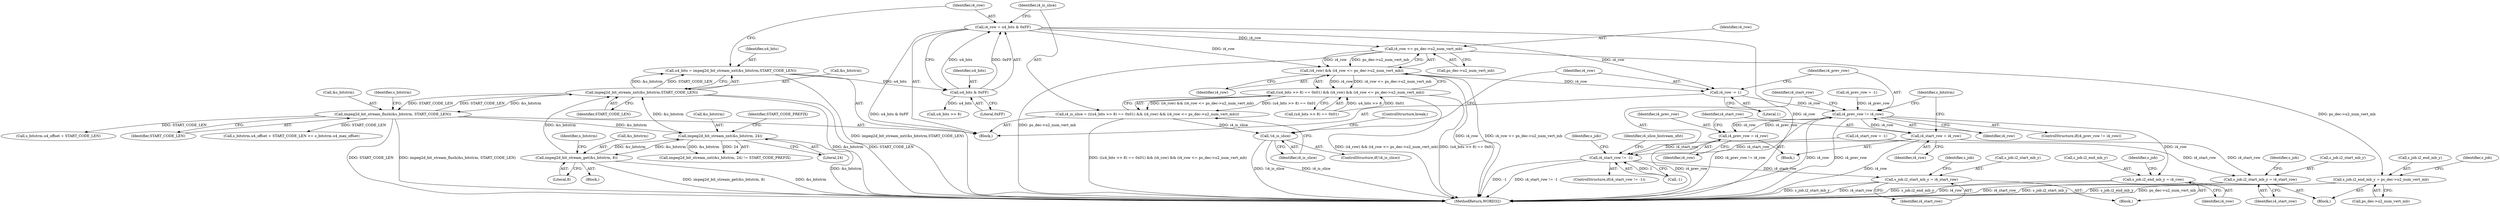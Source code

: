 digraph "0_Android_ba604d336b40fd4bde1622f64d67135bdbd61301_0@pointer" {
"1000272" [label="(Call,i4_row <= ps_dec->u2_num_vert_mb)"];
"1000257" [label="(Call,i4_row = u4_bits & 0xFF)"];
"1000259" [label="(Call,u4_bits & 0xFF)"];
"1000251" [label="(Call,u4_bits = impeg2d_bit_stream_nxt(&s_bitstrm,START_CODE_LEN))"];
"1000253" [label="(Call,impeg2d_bit_stream_nxt(&s_bitstrm,START_CODE_LEN))"];
"1000369" [label="(Call,impeg2d_bit_stream_get(&s_bitstrm, 8))"];
"1000363" [label="(Call,impeg2d_bit_stream_nxt(&s_bitstrm, 24))"];
"1000357" [label="(Call,impeg2d_bit_stream_flush(&s_bitstrm, START_CODE_LEN))"];
"1000270" [label="(Call,(i4_row) && (i4_row <= ps_dec->u2_num_vert_mb))"];
"1000264" [label="(Call,((u4_bits >> 8) == 0x01) && (i4_row) && (i4_row <= ps_dec->u2_num_vert_mb))"];
"1000262" [label="(Call,i4_is_slice = (((u4_bits >> 8) == 0x01) && (i4_row) && (i4_row <= ps_dec->u2_num_vert_mb)))"];
"1000278" [label="(Call,!i4_is_slice)"];
"1000281" [label="(Call,i4_row -= 1)"];
"1000285" [label="(Call,i4_prev_row != i4_row)"];
"1000302" [label="(Call,s_job.i2_end_mb_y = i4_row)"];
"1000351" [label="(Call,i4_prev_row = i4_row)"];
"1000354" [label="(Call,i4_start_row = i4_row)"];
"1000290" [label="(Call,i4_start_row != -1)"];
"1000297" [label="(Call,s_job.i2_start_mb_y = i4_start_row)"];
"1000386" [label="(Call,s_job.i2_start_mb_y = i4_start_row)"];
"1000391" [label="(Call,s_job.i2_end_mb_y = ps_dec->u2_num_vert_mb)"];
"1000266" [label="(Call,u4_bits >> 8)"];
"1000353" [label="(Identifier,i4_row)"];
"1000261" [label="(Literal,0xFF)"];
"1000352" [label="(Identifier,i4_prev_row)"];
"1000284" [label="(ControlStructure,if(i4_prev_row != i4_row))"];
"1000356" [label="(Identifier,i4_row)"];
"1000289" [label="(ControlStructure,if(i4_start_row != -1))"];
"1000391" [label="(Call,s_job.i2_end_mb_y = ps_dec->u2_num_vert_mb)"];
"1000362" [label="(Call,impeg2d_bit_stream_nxt(&s_bitstrm, 24) != START_CODE_PREFIX)"];
"1000256" [label="(Identifier,START_CODE_LEN)"];
"1000309" [label="(Identifier,s_job)"];
"1000237" [label="(Block,)"];
"1000301" [label="(Identifier,i4_start_row)"];
"1000283" [label="(Literal,1)"];
"1000285" [label="(Call,i4_prev_row != i4_row)"];
"1000298" [label="(Call,s_job.i2_start_mb_y)"];
"1000383" [label="(Block,)"];
"1000251" [label="(Call,u4_bits = impeg2d_bit_stream_nxt(&s_bitstrm,START_CODE_LEN))"];
"1000369" [label="(Call,impeg2d_bit_stream_get(&s_bitstrm, 8))"];
"1000364" [label="(Call,&s_bitstrm)"];
"1000357" [label="(Call,impeg2d_bit_stream_flush(&s_bitstrm, START_CODE_LEN))"];
"1000393" [label="(Identifier,s_job)"];
"1000366" [label="(Literal,24)"];
"1000262" [label="(Call,i4_is_slice = (((u4_bits >> 8) == 0x01) && (i4_row) && (i4_row <= ps_dec->u2_num_vert_mb)))"];
"1000272" [label="(Call,i4_row <= ps_dec->u2_num_vert_mb)"];
"1000130" [label="(Call,i4_prev_row = -1)"];
"1000368" [label="(Block,)"];
"1000257" [label="(Call,i4_row = u4_bits & 0xFF)"];
"1000302" [label="(Call,s_job.i2_end_mb_y = i4_row)"];
"1000336" [label="(Identifier,i4_slice_bistream_ofst)"];
"1000386" [label="(Call,s_job.i2_start_mb_y = i4_start_row)"];
"1000376" [label="(Identifier,s_bitstrm)"];
"1000303" [label="(Call,s_job.i2_end_mb_y)"];
"1000279" [label="(Identifier,i4_is_slice)"];
"1000280" [label="(ControlStructure,break;)"];
"1000358" [label="(Call,&s_bitstrm)"];
"1000370" [label="(Call,&s_bitstrm)"];
"1000367" [label="(Identifier,START_CODE_PREFIX)"];
"1000259" [label="(Call,u4_bits & 0xFF)"];
"1000392" [label="(Call,s_job.i2_end_mb_y)"];
"1000240" [label="(Call,s_bitstrm.u4_offset + START_CODE_LEN >= s_bitstrm.u4_max_offset)"];
"1000359" [label="(Identifier,s_bitstrm)"];
"1000354" [label="(Call,i4_start_row = i4_row)"];
"1000271" [label="(Identifier,i4_row)"];
"1000351" [label="(Call,i4_prev_row = i4_row)"];
"1000265" [label="(Call,(u4_bits >> 8) == 0x01)"];
"1000299" [label="(Identifier,s_job)"];
"1000400" [label="(Identifier,s_job)"];
"1000304" [label="(Identifier,s_job)"];
"1000390" [label="(Identifier,i4_start_row)"];
"1000365" [label="(Identifier,s_bitstrm)"];
"1000278" [label="(Call,!i4_is_slice)"];
"1000363" [label="(Call,impeg2d_bit_stream_nxt(&s_bitstrm, 24))"];
"1000294" [label="(Block,)"];
"1000355" [label="(Identifier,i4_start_row)"];
"1000372" [label="(Literal,8)"];
"1000282" [label="(Identifier,i4_row)"];
"1000253" [label="(Call,impeg2d_bit_stream_nxt(&s_bitstrm,START_CODE_LEN))"];
"1000290" [label="(Call,i4_start_row != -1)"];
"1000277" [label="(ControlStructure,if(!i4_is_slice))"];
"1000287" [label="(Identifier,i4_row)"];
"1000228" [label="(Call,i4_start_row = -1)"];
"1000264" [label="(Call,((u4_bits >> 8) == 0x01) && (i4_row) && (i4_row <= ps_dec->u2_num_vert_mb))"];
"1000258" [label="(Identifier,i4_row)"];
"1000306" [label="(Identifier,i4_row)"];
"1000292" [label="(Call,-1)"];
"1000297" [label="(Call,s_job.i2_start_mb_y = i4_start_row)"];
"1000286" [label="(Identifier,i4_prev_row)"];
"1000252" [label="(Identifier,u4_bits)"];
"1000241" [label="(Call,s_bitstrm.u4_offset + START_CODE_LEN)"];
"1000291" [label="(Identifier,i4_start_row)"];
"1000387" [label="(Call,s_job.i2_start_mb_y)"];
"1000273" [label="(Identifier,i4_row)"];
"1000254" [label="(Call,&s_bitstrm)"];
"1000260" [label="(Identifier,u4_bits)"];
"1000263" [label="(Identifier,i4_is_slice)"];
"1000360" [label="(Identifier,START_CODE_LEN)"];
"1000536" [label="(MethodReturn,WORD32)"];
"1000274" [label="(Call,ps_dec->u2_num_vert_mb)"];
"1000281" [label="(Call,i4_row -= 1)"];
"1000270" [label="(Call,(i4_row) && (i4_row <= ps_dec->u2_num_vert_mb))"];
"1000288" [label="(Block,)"];
"1000395" [label="(Call,ps_dec->u2_num_vert_mb)"];
"1000272" -> "1000270"  [label="AST: "];
"1000272" -> "1000274"  [label="CFG: "];
"1000273" -> "1000272"  [label="AST: "];
"1000274" -> "1000272"  [label="AST: "];
"1000270" -> "1000272"  [label="CFG: "];
"1000272" -> "1000536"  [label="DDG: ps_dec->u2_num_vert_mb"];
"1000272" -> "1000270"  [label="DDG: i4_row"];
"1000272" -> "1000270"  [label="DDG: ps_dec->u2_num_vert_mb"];
"1000257" -> "1000272"  [label="DDG: i4_row"];
"1000272" -> "1000391"  [label="DDG: ps_dec->u2_num_vert_mb"];
"1000257" -> "1000237"  [label="AST: "];
"1000257" -> "1000259"  [label="CFG: "];
"1000258" -> "1000257"  [label="AST: "];
"1000259" -> "1000257"  [label="AST: "];
"1000263" -> "1000257"  [label="CFG: "];
"1000257" -> "1000536"  [label="DDG: u4_bits & 0xFF"];
"1000257" -> "1000536"  [label="DDG: i4_row"];
"1000259" -> "1000257"  [label="DDG: u4_bits"];
"1000259" -> "1000257"  [label="DDG: 0xFF"];
"1000257" -> "1000270"  [label="DDG: i4_row"];
"1000257" -> "1000281"  [label="DDG: i4_row"];
"1000259" -> "1000261"  [label="CFG: "];
"1000260" -> "1000259"  [label="AST: "];
"1000261" -> "1000259"  [label="AST: "];
"1000251" -> "1000259"  [label="DDG: u4_bits"];
"1000259" -> "1000266"  [label="DDG: u4_bits"];
"1000251" -> "1000237"  [label="AST: "];
"1000251" -> "1000253"  [label="CFG: "];
"1000252" -> "1000251"  [label="AST: "];
"1000253" -> "1000251"  [label="AST: "];
"1000258" -> "1000251"  [label="CFG: "];
"1000251" -> "1000536"  [label="DDG: impeg2d_bit_stream_nxt(&s_bitstrm,START_CODE_LEN)"];
"1000253" -> "1000251"  [label="DDG: &s_bitstrm"];
"1000253" -> "1000251"  [label="DDG: START_CODE_LEN"];
"1000253" -> "1000256"  [label="CFG: "];
"1000254" -> "1000253"  [label="AST: "];
"1000256" -> "1000253"  [label="AST: "];
"1000253" -> "1000536"  [label="DDG: &s_bitstrm"];
"1000253" -> "1000536"  [label="DDG: START_CODE_LEN"];
"1000369" -> "1000253"  [label="DDG: &s_bitstrm"];
"1000363" -> "1000253"  [label="DDG: &s_bitstrm"];
"1000357" -> "1000253"  [label="DDG: START_CODE_LEN"];
"1000253" -> "1000357"  [label="DDG: &s_bitstrm"];
"1000253" -> "1000357"  [label="DDG: START_CODE_LEN"];
"1000369" -> "1000368"  [label="AST: "];
"1000369" -> "1000372"  [label="CFG: "];
"1000370" -> "1000369"  [label="AST: "];
"1000372" -> "1000369"  [label="AST: "];
"1000376" -> "1000369"  [label="CFG: "];
"1000369" -> "1000536"  [label="DDG: impeg2d_bit_stream_get(&s_bitstrm, 8)"];
"1000369" -> "1000536"  [label="DDG: &s_bitstrm"];
"1000369" -> "1000363"  [label="DDG: &s_bitstrm"];
"1000363" -> "1000369"  [label="DDG: &s_bitstrm"];
"1000363" -> "1000362"  [label="AST: "];
"1000363" -> "1000366"  [label="CFG: "];
"1000364" -> "1000363"  [label="AST: "];
"1000366" -> "1000363"  [label="AST: "];
"1000367" -> "1000363"  [label="CFG: "];
"1000363" -> "1000536"  [label="DDG: &s_bitstrm"];
"1000363" -> "1000362"  [label="DDG: &s_bitstrm"];
"1000363" -> "1000362"  [label="DDG: 24"];
"1000357" -> "1000363"  [label="DDG: &s_bitstrm"];
"1000357" -> "1000237"  [label="AST: "];
"1000357" -> "1000360"  [label="CFG: "];
"1000358" -> "1000357"  [label="AST: "];
"1000360" -> "1000357"  [label="AST: "];
"1000365" -> "1000357"  [label="CFG: "];
"1000357" -> "1000536"  [label="DDG: impeg2d_bit_stream_flush(&s_bitstrm, START_CODE_LEN)"];
"1000357" -> "1000536"  [label="DDG: START_CODE_LEN"];
"1000357" -> "1000240"  [label="DDG: START_CODE_LEN"];
"1000357" -> "1000241"  [label="DDG: START_CODE_LEN"];
"1000270" -> "1000264"  [label="AST: "];
"1000270" -> "1000271"  [label="CFG: "];
"1000271" -> "1000270"  [label="AST: "];
"1000264" -> "1000270"  [label="CFG: "];
"1000270" -> "1000536"  [label="DDG: i4_row <= ps_dec->u2_num_vert_mb"];
"1000270" -> "1000536"  [label="DDG: i4_row"];
"1000270" -> "1000264"  [label="DDG: i4_row"];
"1000270" -> "1000264"  [label="DDG: i4_row <= ps_dec->u2_num_vert_mb"];
"1000270" -> "1000281"  [label="DDG: i4_row"];
"1000264" -> "1000262"  [label="AST: "];
"1000264" -> "1000265"  [label="CFG: "];
"1000265" -> "1000264"  [label="AST: "];
"1000262" -> "1000264"  [label="CFG: "];
"1000264" -> "1000536"  [label="DDG: (u4_bits >> 8) == 0x01"];
"1000264" -> "1000536"  [label="DDG: (i4_row) && (i4_row <= ps_dec->u2_num_vert_mb)"];
"1000264" -> "1000262"  [label="DDG: (u4_bits >> 8) == 0x01"];
"1000264" -> "1000262"  [label="DDG: (i4_row) && (i4_row <= ps_dec->u2_num_vert_mb)"];
"1000265" -> "1000264"  [label="DDG: u4_bits >> 8"];
"1000265" -> "1000264"  [label="DDG: 0x01"];
"1000262" -> "1000237"  [label="AST: "];
"1000263" -> "1000262"  [label="AST: "];
"1000279" -> "1000262"  [label="CFG: "];
"1000262" -> "1000536"  [label="DDG: ((u4_bits >> 8) == 0x01) && (i4_row) && (i4_row <= ps_dec->u2_num_vert_mb)"];
"1000262" -> "1000278"  [label="DDG: i4_is_slice"];
"1000278" -> "1000277"  [label="AST: "];
"1000278" -> "1000279"  [label="CFG: "];
"1000279" -> "1000278"  [label="AST: "];
"1000280" -> "1000278"  [label="CFG: "];
"1000282" -> "1000278"  [label="CFG: "];
"1000278" -> "1000536"  [label="DDG: !i4_is_slice"];
"1000278" -> "1000536"  [label="DDG: i4_is_slice"];
"1000281" -> "1000237"  [label="AST: "];
"1000281" -> "1000283"  [label="CFG: "];
"1000282" -> "1000281"  [label="AST: "];
"1000283" -> "1000281"  [label="AST: "];
"1000286" -> "1000281"  [label="CFG: "];
"1000281" -> "1000285"  [label="DDG: i4_row"];
"1000285" -> "1000284"  [label="AST: "];
"1000285" -> "1000287"  [label="CFG: "];
"1000286" -> "1000285"  [label="AST: "];
"1000287" -> "1000285"  [label="AST: "];
"1000291" -> "1000285"  [label="CFG: "];
"1000359" -> "1000285"  [label="CFG: "];
"1000285" -> "1000536"  [label="DDG: i4_prev_row"];
"1000285" -> "1000536"  [label="DDG: i4_prev_row != i4_row"];
"1000285" -> "1000536"  [label="DDG: i4_row"];
"1000351" -> "1000285"  [label="DDG: i4_prev_row"];
"1000130" -> "1000285"  [label="DDG: i4_prev_row"];
"1000285" -> "1000302"  [label="DDG: i4_row"];
"1000285" -> "1000351"  [label="DDG: i4_row"];
"1000285" -> "1000354"  [label="DDG: i4_row"];
"1000302" -> "1000294"  [label="AST: "];
"1000302" -> "1000306"  [label="CFG: "];
"1000303" -> "1000302"  [label="AST: "];
"1000306" -> "1000302"  [label="AST: "];
"1000309" -> "1000302"  [label="CFG: "];
"1000302" -> "1000536"  [label="DDG: s_job.i2_end_mb_y"];
"1000302" -> "1000536"  [label="DDG: i4_row"];
"1000351" -> "1000288"  [label="AST: "];
"1000351" -> "1000353"  [label="CFG: "];
"1000352" -> "1000351"  [label="AST: "];
"1000353" -> "1000351"  [label="AST: "];
"1000355" -> "1000351"  [label="CFG: "];
"1000351" -> "1000536"  [label="DDG: i4_prev_row"];
"1000354" -> "1000288"  [label="AST: "];
"1000354" -> "1000356"  [label="CFG: "];
"1000355" -> "1000354"  [label="AST: "];
"1000356" -> "1000354"  [label="AST: "];
"1000359" -> "1000354"  [label="CFG: "];
"1000354" -> "1000536"  [label="DDG: i4_row"];
"1000354" -> "1000290"  [label="DDG: i4_start_row"];
"1000354" -> "1000386"  [label="DDG: i4_start_row"];
"1000290" -> "1000289"  [label="AST: "];
"1000290" -> "1000292"  [label="CFG: "];
"1000291" -> "1000290"  [label="AST: "];
"1000292" -> "1000290"  [label="AST: "];
"1000299" -> "1000290"  [label="CFG: "];
"1000336" -> "1000290"  [label="CFG: "];
"1000290" -> "1000536"  [label="DDG: -1"];
"1000290" -> "1000536"  [label="DDG: i4_start_row != -1"];
"1000228" -> "1000290"  [label="DDG: i4_start_row"];
"1000292" -> "1000290"  [label="DDG: 1"];
"1000290" -> "1000297"  [label="DDG: i4_start_row"];
"1000297" -> "1000294"  [label="AST: "];
"1000297" -> "1000301"  [label="CFG: "];
"1000298" -> "1000297"  [label="AST: "];
"1000301" -> "1000297"  [label="AST: "];
"1000304" -> "1000297"  [label="CFG: "];
"1000297" -> "1000536"  [label="DDG: s_job.i2_start_mb_y"];
"1000297" -> "1000536"  [label="DDG: i4_start_row"];
"1000386" -> "1000383"  [label="AST: "];
"1000386" -> "1000390"  [label="CFG: "];
"1000387" -> "1000386"  [label="AST: "];
"1000390" -> "1000386"  [label="AST: "];
"1000393" -> "1000386"  [label="CFG: "];
"1000386" -> "1000536"  [label="DDG: s_job.i2_start_mb_y"];
"1000386" -> "1000536"  [label="DDG: i4_start_row"];
"1000228" -> "1000386"  [label="DDG: i4_start_row"];
"1000391" -> "1000383"  [label="AST: "];
"1000391" -> "1000395"  [label="CFG: "];
"1000392" -> "1000391"  [label="AST: "];
"1000395" -> "1000391"  [label="AST: "];
"1000400" -> "1000391"  [label="CFG: "];
"1000391" -> "1000536"  [label="DDG: s_job.i2_end_mb_y"];
"1000391" -> "1000536"  [label="DDG: ps_dec->u2_num_vert_mb"];
}
